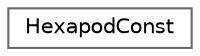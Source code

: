 digraph "クラス階層図"
{
 // LATEX_PDF_SIZE
  bgcolor="transparent";
  edge [fontname=Helvetica,fontsize=10,labelfontname=Helvetica,labelfontsize=10];
  node [fontname=Helvetica,fontsize=10,shape=box,height=0.2,width=0.4];
  rankdir="LR";
  Node0 [id="Node000000",label="HexapodConst",height=0.2,width=0.4,color="grey40", fillcolor="white", style="filled",URL="$class_hexapod_const.html",tooltip="Hexapod，phantomXのパラメータを定数で表現したもの．他の6脚ロボットのパラメータもここに追加する(今のところ予定はないが)．"];
}
